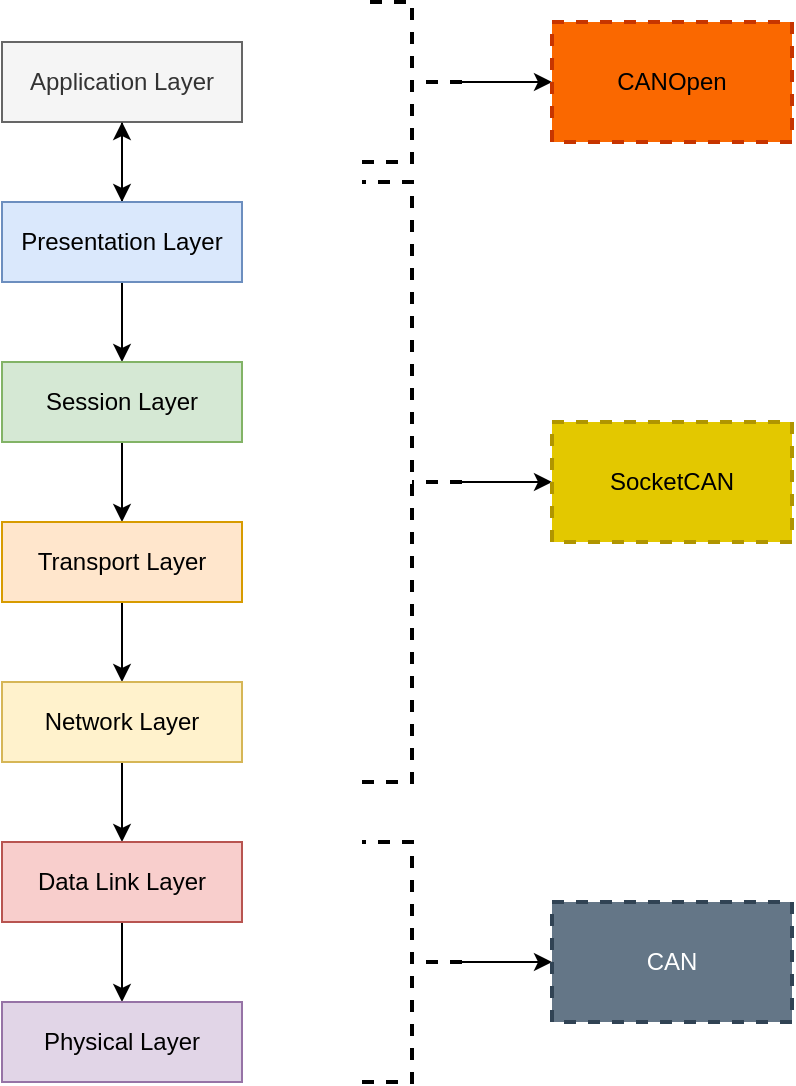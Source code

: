 <mxfile version="24.8.0">
  <diagram name="Page-1" id="3vq0jWuTR10y4nKij2nB">
    <mxGraphModel dx="1364" dy="758" grid="1" gridSize="10" guides="1" tooltips="1" connect="1" arrows="1" fold="1" page="1" pageScale="1" pageWidth="850" pageHeight="1100" math="0" shadow="0">
      <root>
        <mxCell id="0" />
        <mxCell id="1" parent="0" />
        <mxCell id="dRwRVW6C_3hpwQ-hqYbz-10" value="" style="edgeStyle=orthogonalEdgeStyle;rounded=0;orthogonalLoop=1;jettySize=auto;html=1;" edge="1" parent="1" source="dRwRVW6C_3hpwQ-hqYbz-1" target="dRwRVW6C_3hpwQ-hqYbz-2">
          <mxGeometry relative="1" as="geometry" />
        </mxCell>
        <mxCell id="dRwRVW6C_3hpwQ-hqYbz-1" value="Application Layer" style="rounded=0;whiteSpace=wrap;html=1;fillColor=#f5f5f5;strokeColor=#666666;fontColor=#333333;" vertex="1" parent="1">
          <mxGeometry x="360" y="200" width="120" height="40" as="geometry" />
        </mxCell>
        <mxCell id="dRwRVW6C_3hpwQ-hqYbz-9" value="" style="edgeStyle=orthogonalEdgeStyle;rounded=0;orthogonalLoop=1;jettySize=auto;html=1;" edge="1" parent="1" source="dRwRVW6C_3hpwQ-hqYbz-2" target="dRwRVW6C_3hpwQ-hqYbz-1">
          <mxGeometry relative="1" as="geometry" />
        </mxCell>
        <mxCell id="dRwRVW6C_3hpwQ-hqYbz-11" value="" style="edgeStyle=orthogonalEdgeStyle;rounded=0;orthogonalLoop=1;jettySize=auto;html=1;" edge="1" parent="1" source="dRwRVW6C_3hpwQ-hqYbz-2" target="dRwRVW6C_3hpwQ-hqYbz-3">
          <mxGeometry relative="1" as="geometry" />
        </mxCell>
        <mxCell id="dRwRVW6C_3hpwQ-hqYbz-2" value="&lt;div&gt;Presentation Layer&lt;/div&gt;" style="rounded=0;whiteSpace=wrap;html=1;fillColor=#dae8fc;strokeColor=#6c8ebf;" vertex="1" parent="1">
          <mxGeometry x="360" y="280" width="120" height="40" as="geometry" />
        </mxCell>
        <mxCell id="dRwRVW6C_3hpwQ-hqYbz-12" value="" style="edgeStyle=orthogonalEdgeStyle;rounded=0;orthogonalLoop=1;jettySize=auto;html=1;" edge="1" parent="1" source="dRwRVW6C_3hpwQ-hqYbz-3" target="dRwRVW6C_3hpwQ-hqYbz-4">
          <mxGeometry relative="1" as="geometry" />
        </mxCell>
        <mxCell id="dRwRVW6C_3hpwQ-hqYbz-3" value="&lt;div&gt;Session Layer&lt;/div&gt;" style="rounded=0;whiteSpace=wrap;html=1;fillColor=#d5e8d4;strokeColor=#82b366;" vertex="1" parent="1">
          <mxGeometry x="360" y="360" width="120" height="40" as="geometry" />
        </mxCell>
        <mxCell id="dRwRVW6C_3hpwQ-hqYbz-13" value="" style="edgeStyle=orthogonalEdgeStyle;rounded=0;orthogonalLoop=1;jettySize=auto;html=1;" edge="1" parent="1" source="dRwRVW6C_3hpwQ-hqYbz-4" target="dRwRVW6C_3hpwQ-hqYbz-5">
          <mxGeometry relative="1" as="geometry" />
        </mxCell>
        <mxCell id="dRwRVW6C_3hpwQ-hqYbz-4" value="&lt;div&gt;Transport Layer&lt;/div&gt;" style="rounded=0;whiteSpace=wrap;html=1;fillColor=#ffe6cc;strokeColor=#d79b00;" vertex="1" parent="1">
          <mxGeometry x="360" y="440" width="120" height="40" as="geometry" />
        </mxCell>
        <mxCell id="dRwRVW6C_3hpwQ-hqYbz-14" value="" style="edgeStyle=orthogonalEdgeStyle;rounded=0;orthogonalLoop=1;jettySize=auto;html=1;" edge="1" parent="1" source="dRwRVW6C_3hpwQ-hqYbz-5" target="dRwRVW6C_3hpwQ-hqYbz-6">
          <mxGeometry relative="1" as="geometry" />
        </mxCell>
        <mxCell id="dRwRVW6C_3hpwQ-hqYbz-5" value="&lt;div&gt;Network Layer&lt;/div&gt;" style="rounded=0;whiteSpace=wrap;html=1;fillColor=#fff2cc;strokeColor=#d6b656;" vertex="1" parent="1">
          <mxGeometry x="360" y="520" width="120" height="40" as="geometry" />
        </mxCell>
        <mxCell id="dRwRVW6C_3hpwQ-hqYbz-15" value="" style="edgeStyle=orthogonalEdgeStyle;rounded=0;orthogonalLoop=1;jettySize=auto;html=1;" edge="1" parent="1" source="dRwRVW6C_3hpwQ-hqYbz-6" target="dRwRVW6C_3hpwQ-hqYbz-7">
          <mxGeometry relative="1" as="geometry" />
        </mxCell>
        <mxCell id="dRwRVW6C_3hpwQ-hqYbz-6" value="&lt;div&gt;Data Link Layer&lt;/div&gt;" style="rounded=0;whiteSpace=wrap;html=1;fillColor=#f8cecc;strokeColor=#b85450;" vertex="1" parent="1">
          <mxGeometry x="360" y="600" width="120" height="40" as="geometry" />
        </mxCell>
        <mxCell id="dRwRVW6C_3hpwQ-hqYbz-7" value="&lt;div&gt;Physical Layer&lt;/div&gt;" style="rounded=0;whiteSpace=wrap;html=1;fillColor=#e1d5e7;strokeColor=#9673a6;" vertex="1" parent="1">
          <mxGeometry x="360" y="680" width="120" height="40" as="geometry" />
        </mxCell>
        <mxCell id="dRwRVW6C_3hpwQ-hqYbz-18" value="" style="edgeStyle=orthogonalEdgeStyle;rounded=0;orthogonalLoop=1;jettySize=auto;html=1;" edge="1" parent="1" source="dRwRVW6C_3hpwQ-hqYbz-16" target="dRwRVW6C_3hpwQ-hqYbz-17">
          <mxGeometry relative="1" as="geometry" />
        </mxCell>
        <mxCell id="dRwRVW6C_3hpwQ-hqYbz-16" value="" style="strokeWidth=2;html=1;shape=mxgraph.flowchart.annotation_2;align=left;labelPosition=right;pointerEvents=1;direction=west;dashed=1;" vertex="1" parent="1">
          <mxGeometry x="540" y="600" width="50" height="120" as="geometry" />
        </mxCell>
        <mxCell id="dRwRVW6C_3hpwQ-hqYbz-17" value="CAN" style="whiteSpace=wrap;html=1;align=center;strokeWidth=2;pointerEvents=1;dashed=1;fillColor=#647687;fontColor=#ffffff;strokeColor=#314354;" vertex="1" parent="1">
          <mxGeometry x="635" y="630" width="120" height="60" as="geometry" />
        </mxCell>
        <mxCell id="dRwRVW6C_3hpwQ-hqYbz-19" value="" style="edgeStyle=orthogonalEdgeStyle;rounded=0;orthogonalLoop=1;jettySize=auto;html=1;" edge="1" parent="1" source="dRwRVW6C_3hpwQ-hqYbz-20" target="dRwRVW6C_3hpwQ-hqYbz-21">
          <mxGeometry relative="1" as="geometry" />
        </mxCell>
        <mxCell id="dRwRVW6C_3hpwQ-hqYbz-20" value="" style="strokeWidth=2;html=1;shape=mxgraph.flowchart.annotation_2;align=left;labelPosition=right;pointerEvents=1;direction=west;dashed=1;" vertex="1" parent="1">
          <mxGeometry x="540" y="180" width="50" height="80" as="geometry" />
        </mxCell>
        <mxCell id="dRwRVW6C_3hpwQ-hqYbz-21" value="CANOpen" style="whiteSpace=wrap;html=1;align=center;strokeWidth=2;pointerEvents=1;dashed=1;fillColor=#fa6800;fontColor=#000000;strokeColor=#C73500;" vertex="1" parent="1">
          <mxGeometry x="635" y="190" width="120" height="60" as="geometry" />
        </mxCell>
        <mxCell id="dRwRVW6C_3hpwQ-hqYbz-22" value="" style="edgeStyle=orthogonalEdgeStyle;rounded=0;orthogonalLoop=1;jettySize=auto;html=1;" edge="1" parent="1" source="dRwRVW6C_3hpwQ-hqYbz-23" target="dRwRVW6C_3hpwQ-hqYbz-24">
          <mxGeometry relative="1" as="geometry" />
        </mxCell>
        <mxCell id="dRwRVW6C_3hpwQ-hqYbz-23" value="" style="strokeWidth=2;html=1;shape=mxgraph.flowchart.annotation_2;align=left;labelPosition=right;pointerEvents=1;direction=west;dashed=1;" vertex="1" parent="1">
          <mxGeometry x="540" y="270" width="50" height="300" as="geometry" />
        </mxCell>
        <mxCell id="dRwRVW6C_3hpwQ-hqYbz-24" value="SocketCAN" style="whiteSpace=wrap;html=1;align=center;strokeWidth=2;pointerEvents=1;dashed=1;fillColor=#e3c800;fontColor=#000000;strokeColor=#B09500;" vertex="1" parent="1">
          <mxGeometry x="635" y="390" width="120" height="60" as="geometry" />
        </mxCell>
      </root>
    </mxGraphModel>
  </diagram>
</mxfile>
